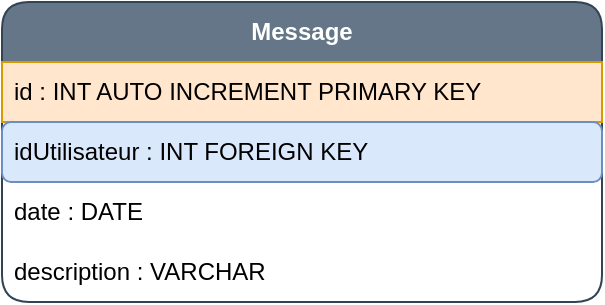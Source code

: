 <mxfile version="20.6.0" type="device"><diagram id="mUptN8uKEyh9l2QzClMA" name="Page-1"><mxGraphModel dx="3289" dy="838" grid="1" gridSize="10" guides="1" tooltips="1" connect="1" arrows="1" fold="1" page="1" pageScale="1" pageWidth="827" pageHeight="1169" math="0" shadow="0"><root><mxCell id="0"/><mxCell id="1" parent="0"/><mxCell id="vR_FMffd6OBVq02GeVc1-1" value="&lt;b&gt;Message&lt;/b&gt;" style="swimlane;fontStyle=0;childLayout=stackLayout;horizontal=1;startSize=30;horizontalStack=0;resizeParent=1;resizeParentMax=0;resizeLast=0;collapsible=1;marginBottom=0;whiteSpace=wrap;html=1;rounded=1;fillColor=#647687;fontColor=#ffffff;strokeColor=#314354;" vertex="1" parent="1"><mxGeometry x="-960" y="585" width="300" height="150" as="geometry"/></mxCell><mxCell id="vR_FMffd6OBVq02GeVc1-2" value="id : INT AUTO INCREMENT PRIMARY KEY" style="text;strokeColor=#d79b00;fillColor=#ffe6cc;align=left;verticalAlign=middle;spacingLeft=4;spacingRight=4;overflow=hidden;points=[[0,0.5],[1,0.5]];portConstraint=eastwest;rotatable=0;whiteSpace=wrap;html=1;" vertex="1" parent="vR_FMffd6OBVq02GeVc1-1"><mxGeometry y="30" width="300" height="30" as="geometry"/></mxCell><mxCell id="vR_FMffd6OBVq02GeVc1-3" value="idUtilisateur : INT FOREIGN KEY" style="text;strokeColor=#6c8ebf;fillColor=#dae8fc;align=left;verticalAlign=middle;spacingLeft=4;spacingRight=4;overflow=hidden;points=[[0,0.5],[1,0.5]];portConstraint=eastwest;rotatable=0;whiteSpace=wrap;html=1;rounded=1;" vertex="1" parent="vR_FMffd6OBVq02GeVc1-1"><mxGeometry y="60" width="300" height="30" as="geometry"/></mxCell><mxCell id="vR_FMffd6OBVq02GeVc1-4" value="date : DATE" style="text;strokeColor=none;fillColor=none;align=left;verticalAlign=middle;spacingLeft=4;spacingRight=4;overflow=hidden;points=[[0,0.5],[1,0.5]];portConstraint=eastwest;rotatable=0;whiteSpace=wrap;html=1;rounded=1;" vertex="1" parent="vR_FMffd6OBVq02GeVc1-1"><mxGeometry y="90" width="300" height="30" as="geometry"/></mxCell><mxCell id="vR_FMffd6OBVq02GeVc1-5" value="description : VARCHAR" style="text;strokeColor=none;fillColor=none;align=left;verticalAlign=middle;spacingLeft=4;spacingRight=4;overflow=hidden;points=[[0,0.5],[1,0.5]];portConstraint=eastwest;rotatable=0;whiteSpace=wrap;html=1;rounded=1;" vertex="1" parent="vR_FMffd6OBVq02GeVc1-1"><mxGeometry y="120" width="300" height="30" as="geometry"/></mxCell></root></mxGraphModel></diagram></mxfile>